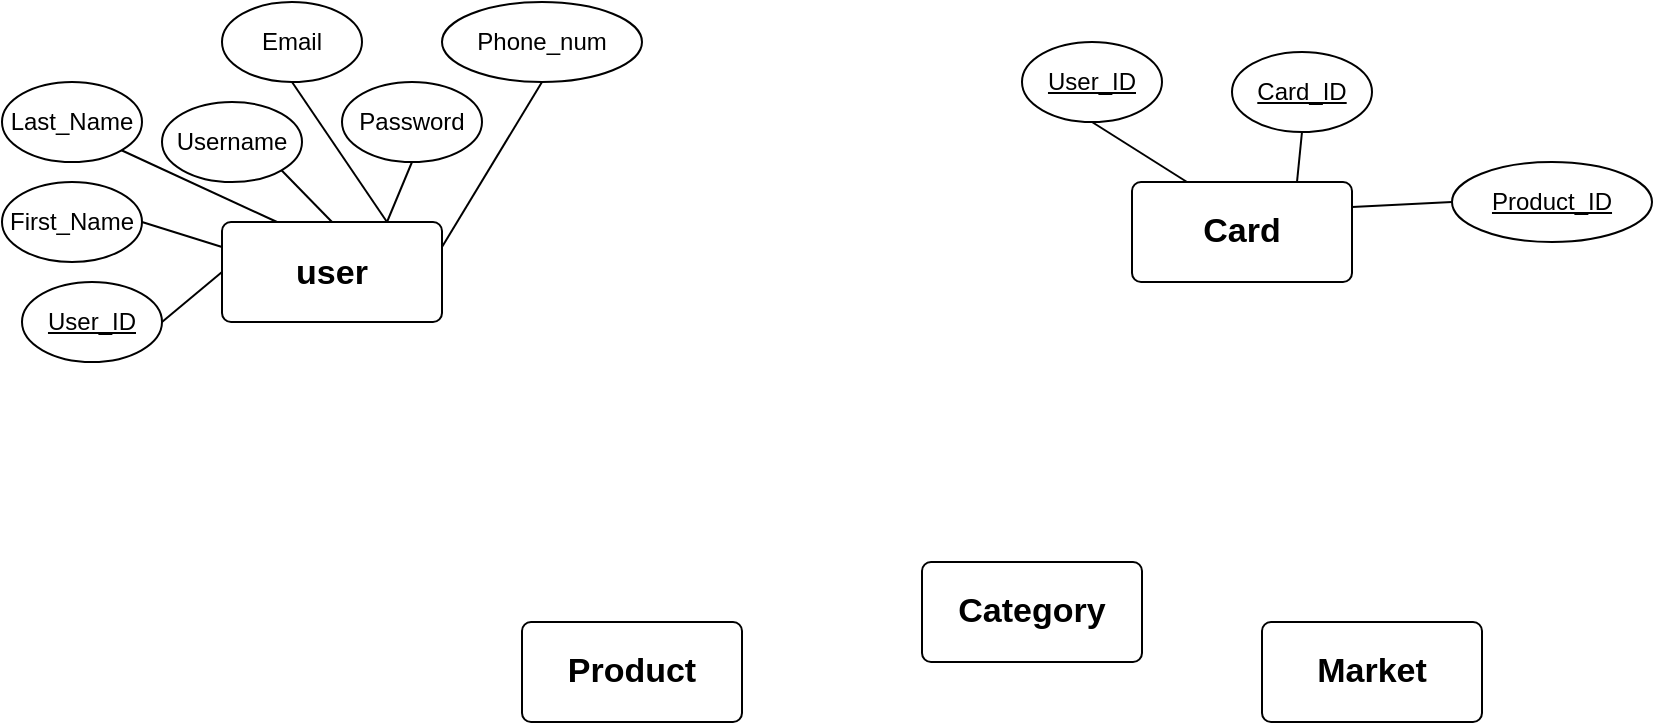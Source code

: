 <mxfile version="24.2.2" type="github">
  <diagram id="R2lEEEUBdFMjLlhIrx00" name="Page-1">
    <mxGraphModel dx="1593" dy="720" grid="1" gridSize="10" guides="1" tooltips="1" connect="1" arrows="1" fold="1" page="1" pageScale="1" pageWidth="850" pageHeight="1100" math="0" shadow="0" extFonts="Permanent Marker^https://fonts.googleapis.com/css?family=Permanent+Marker">
      <root>
        <mxCell id="0" />
        <mxCell id="1" parent="0" />
        <mxCell id="x8ZEyGMmbt7tFjFz_5fG-1" value="&lt;div style=&quot;font-size: 18px;&quot;&gt;&lt;font size=&quot;1&quot;&gt;&lt;b&gt;&lt;font style=&quot;font-size: 17px;&quot;&gt;user&lt;/font&gt;&lt;/b&gt;&lt;/font&gt;&lt;/div&gt;" style="rounded=1;arcSize=9;whiteSpace=wrap;html=1;align=center;" vertex="1" parent="1">
          <mxGeometry x="120" y="170" width="110" height="50" as="geometry" />
        </mxCell>
        <mxCell id="x8ZEyGMmbt7tFjFz_5fG-2" value="&lt;div&gt;First_Name&lt;/div&gt;" style="ellipse;whiteSpace=wrap;html=1;align=center;" vertex="1" parent="1">
          <mxGeometry x="10" y="150" width="70" height="40" as="geometry" />
        </mxCell>
        <mxCell id="x8ZEyGMmbt7tFjFz_5fG-13" style="edgeStyle=none;curved=1;rounded=0;orthogonalLoop=1;jettySize=auto;html=1;exitX=1;exitY=0.5;exitDx=0;exitDy=0;entryX=0;entryY=0.5;entryDx=0;entryDy=0;fontSize=12;startSize=8;endSize=8;endArrow=none;endFill=0;" edge="1" parent="1" source="x8ZEyGMmbt7tFjFz_5fG-3" target="x8ZEyGMmbt7tFjFz_5fG-1">
          <mxGeometry relative="1" as="geometry" />
        </mxCell>
        <mxCell id="x8ZEyGMmbt7tFjFz_5fG-3" value="&lt;div&gt;&lt;u&gt;User_ID&lt;/u&gt;&lt;/div&gt;" style="ellipse;whiteSpace=wrap;html=1;align=center;" vertex="1" parent="1">
          <mxGeometry x="20" y="200" width="70" height="40" as="geometry" />
        </mxCell>
        <mxCell id="x8ZEyGMmbt7tFjFz_5fG-16" style="edgeStyle=none;curved=1;rounded=0;orthogonalLoop=1;jettySize=auto;html=1;exitX=0.5;exitY=1;exitDx=0;exitDy=0;entryX=1;entryY=0.25;entryDx=0;entryDy=0;fontSize=12;startSize=8;endSize=8;endArrow=none;endFill=0;" edge="1" parent="1" source="x8ZEyGMmbt7tFjFz_5fG-4" target="x8ZEyGMmbt7tFjFz_5fG-1">
          <mxGeometry relative="1" as="geometry" />
        </mxCell>
        <mxCell id="x8ZEyGMmbt7tFjFz_5fG-4" value="&lt;div&gt;Phone_num&lt;/div&gt;" style="ellipse;whiteSpace=wrap;html=1;align=center;" vertex="1" parent="1">
          <mxGeometry x="230" y="60" width="100" height="40" as="geometry" />
        </mxCell>
        <mxCell id="x8ZEyGMmbt7tFjFz_5fG-11" style="edgeStyle=none;curved=1;rounded=0;orthogonalLoop=1;jettySize=auto;html=1;exitX=1;exitY=1;exitDx=0;exitDy=0;entryX=0.25;entryY=0;entryDx=0;entryDy=0;fontSize=12;startSize=8;endSize=8;endArrow=none;endFill=0;" edge="1" parent="1" source="x8ZEyGMmbt7tFjFz_5fG-5" target="x8ZEyGMmbt7tFjFz_5fG-1">
          <mxGeometry relative="1" as="geometry" />
        </mxCell>
        <mxCell id="x8ZEyGMmbt7tFjFz_5fG-5" value="&lt;div&gt;Last_Name&lt;/div&gt;" style="ellipse;whiteSpace=wrap;html=1;align=center;" vertex="1" parent="1">
          <mxGeometry x="10" y="100" width="70" height="40" as="geometry" />
        </mxCell>
        <mxCell id="x8ZEyGMmbt7tFjFz_5fG-12" style="edgeStyle=none;curved=1;rounded=0;orthogonalLoop=1;jettySize=auto;html=1;exitX=1;exitY=1;exitDx=0;exitDy=0;entryX=0.5;entryY=0;entryDx=0;entryDy=0;fontSize=12;startSize=8;endSize=8;endArrow=none;endFill=0;" edge="1" parent="1" source="x8ZEyGMmbt7tFjFz_5fG-6" target="x8ZEyGMmbt7tFjFz_5fG-1">
          <mxGeometry relative="1" as="geometry" />
        </mxCell>
        <mxCell id="x8ZEyGMmbt7tFjFz_5fG-6" value="&lt;div&gt;Username&lt;/div&gt;" style="ellipse;whiteSpace=wrap;html=1;align=center;" vertex="1" parent="1">
          <mxGeometry x="90" y="110" width="70" height="40" as="geometry" />
        </mxCell>
        <mxCell id="x8ZEyGMmbt7tFjFz_5fG-15" style="edgeStyle=none;curved=1;rounded=0;orthogonalLoop=1;jettySize=auto;html=1;exitX=0.5;exitY=1;exitDx=0;exitDy=0;entryX=0.75;entryY=0;entryDx=0;entryDy=0;fontSize=12;startSize=8;endSize=8;endArrow=none;endFill=0;" edge="1" parent="1" source="x8ZEyGMmbt7tFjFz_5fG-7" target="x8ZEyGMmbt7tFjFz_5fG-1">
          <mxGeometry relative="1" as="geometry" />
        </mxCell>
        <mxCell id="x8ZEyGMmbt7tFjFz_5fG-7" value="Password" style="ellipse;whiteSpace=wrap;html=1;align=center;" vertex="1" parent="1">
          <mxGeometry x="180" y="100" width="70" height="40" as="geometry" />
        </mxCell>
        <mxCell id="x8ZEyGMmbt7tFjFz_5fG-14" style="edgeStyle=none;curved=1;rounded=0;orthogonalLoop=1;jettySize=auto;html=1;exitX=0.5;exitY=1;exitDx=0;exitDy=0;entryX=0.75;entryY=0;entryDx=0;entryDy=0;fontSize=12;startSize=8;endSize=8;endArrow=none;endFill=0;" edge="1" parent="1" source="x8ZEyGMmbt7tFjFz_5fG-8" target="x8ZEyGMmbt7tFjFz_5fG-1">
          <mxGeometry relative="1" as="geometry" />
        </mxCell>
        <mxCell id="x8ZEyGMmbt7tFjFz_5fG-8" value="&lt;div&gt;Email&lt;/div&gt;" style="ellipse;whiteSpace=wrap;html=1;align=center;" vertex="1" parent="1">
          <mxGeometry x="120" y="60" width="70" height="40" as="geometry" />
        </mxCell>
        <mxCell id="x8ZEyGMmbt7tFjFz_5fG-10" style="edgeStyle=none;curved=1;rounded=0;orthogonalLoop=1;jettySize=auto;html=1;exitX=1;exitY=0.5;exitDx=0;exitDy=0;entryX=0;entryY=0.25;entryDx=0;entryDy=0;fontSize=12;startSize=8;endSize=8;endArrow=none;endFill=0;" edge="1" parent="1" source="x8ZEyGMmbt7tFjFz_5fG-2" target="x8ZEyGMmbt7tFjFz_5fG-1">
          <mxGeometry relative="1" as="geometry" />
        </mxCell>
        <mxCell id="x8ZEyGMmbt7tFjFz_5fG-17" value="&lt;font style=&quot;font-size: 17px;&quot;&gt;&lt;b&gt;Category&lt;/b&gt;&lt;/font&gt;" style="rounded=1;arcSize=9;whiteSpace=wrap;html=1;align=center;" vertex="1" parent="1">
          <mxGeometry x="470" y="340" width="110" height="50" as="geometry" />
        </mxCell>
        <mxCell id="x8ZEyGMmbt7tFjFz_5fG-18" value="&lt;font style=&quot;font-size: 17px;&quot;&gt;&lt;b&gt;Market&lt;/b&gt;&lt;/font&gt;" style="rounded=1;arcSize=9;whiteSpace=wrap;html=1;align=center;" vertex="1" parent="1">
          <mxGeometry x="640" y="370" width="110" height="50" as="geometry" />
        </mxCell>
        <mxCell id="x8ZEyGMmbt7tFjFz_5fG-19" value="&lt;font style=&quot;font-size: 17px;&quot;&gt;&lt;b&gt;Product&lt;/b&gt;&lt;/font&gt;" style="rounded=1;arcSize=9;whiteSpace=wrap;html=1;align=center;" vertex="1" parent="1">
          <mxGeometry x="270" y="370" width="110" height="50" as="geometry" />
        </mxCell>
        <mxCell id="x8ZEyGMmbt7tFjFz_5fG-20" value="&lt;div&gt;&lt;font style=&quot;font-size: 17px;&quot;&gt;&lt;b&gt;Card&lt;/b&gt;&lt;/font&gt;&lt;/div&gt;" style="rounded=1;arcSize=9;whiteSpace=wrap;html=1;align=center;" vertex="1" parent="1">
          <mxGeometry x="575" y="150" width="110" height="50" as="geometry" />
        </mxCell>
        <mxCell id="x8ZEyGMmbt7tFjFz_5fG-28" style="edgeStyle=none;curved=1;rounded=0;orthogonalLoop=1;jettySize=auto;html=1;exitX=0.5;exitY=1;exitDx=0;exitDy=0;entryX=0.25;entryY=0;entryDx=0;entryDy=0;fontSize=12;startSize=8;endSize=8;endArrow=none;endFill=0;" edge="1" parent="1" source="x8ZEyGMmbt7tFjFz_5fG-21" target="x8ZEyGMmbt7tFjFz_5fG-20">
          <mxGeometry relative="1" as="geometry" />
        </mxCell>
        <mxCell id="x8ZEyGMmbt7tFjFz_5fG-21" value="&lt;div&gt;&lt;u&gt;User_ID&lt;/u&gt;&lt;/div&gt;" style="ellipse;whiteSpace=wrap;html=1;align=center;" vertex="1" parent="1">
          <mxGeometry x="520" y="80" width="70" height="40" as="geometry" />
        </mxCell>
        <mxCell id="x8ZEyGMmbt7tFjFz_5fG-29" style="edgeStyle=none;curved=1;rounded=0;orthogonalLoop=1;jettySize=auto;html=1;exitX=0.5;exitY=1;exitDx=0;exitDy=0;entryX=0.75;entryY=0;entryDx=0;entryDy=0;fontSize=12;startSize=8;endSize=8;endArrow=none;endFill=0;" edge="1" parent="1" source="x8ZEyGMmbt7tFjFz_5fG-22" target="x8ZEyGMmbt7tFjFz_5fG-20">
          <mxGeometry relative="1" as="geometry" />
        </mxCell>
        <mxCell id="x8ZEyGMmbt7tFjFz_5fG-22" value="&lt;div&gt;&lt;u&gt;Card_ID&lt;/u&gt;&lt;/div&gt;" style="ellipse;whiteSpace=wrap;html=1;align=center;" vertex="1" parent="1">
          <mxGeometry x="625" y="85" width="70" height="40" as="geometry" />
        </mxCell>
        <mxCell id="x8ZEyGMmbt7tFjFz_5fG-30" style="edgeStyle=none;curved=1;rounded=0;orthogonalLoop=1;jettySize=auto;html=1;exitX=0;exitY=0.5;exitDx=0;exitDy=0;entryX=1;entryY=0.25;entryDx=0;entryDy=0;fontSize=12;startSize=8;endSize=8;endArrow=none;endFill=0;" edge="1" parent="1" source="x8ZEyGMmbt7tFjFz_5fG-27" target="x8ZEyGMmbt7tFjFz_5fG-20">
          <mxGeometry relative="1" as="geometry" />
        </mxCell>
        <mxCell id="x8ZEyGMmbt7tFjFz_5fG-27" value="&lt;div&gt;&lt;u&gt;Product_ID&lt;/u&gt;&lt;/div&gt;" style="ellipse;whiteSpace=wrap;html=1;align=center;" vertex="1" parent="1">
          <mxGeometry x="735" y="140" width="100" height="40" as="geometry" />
        </mxCell>
      </root>
    </mxGraphModel>
  </diagram>
</mxfile>
